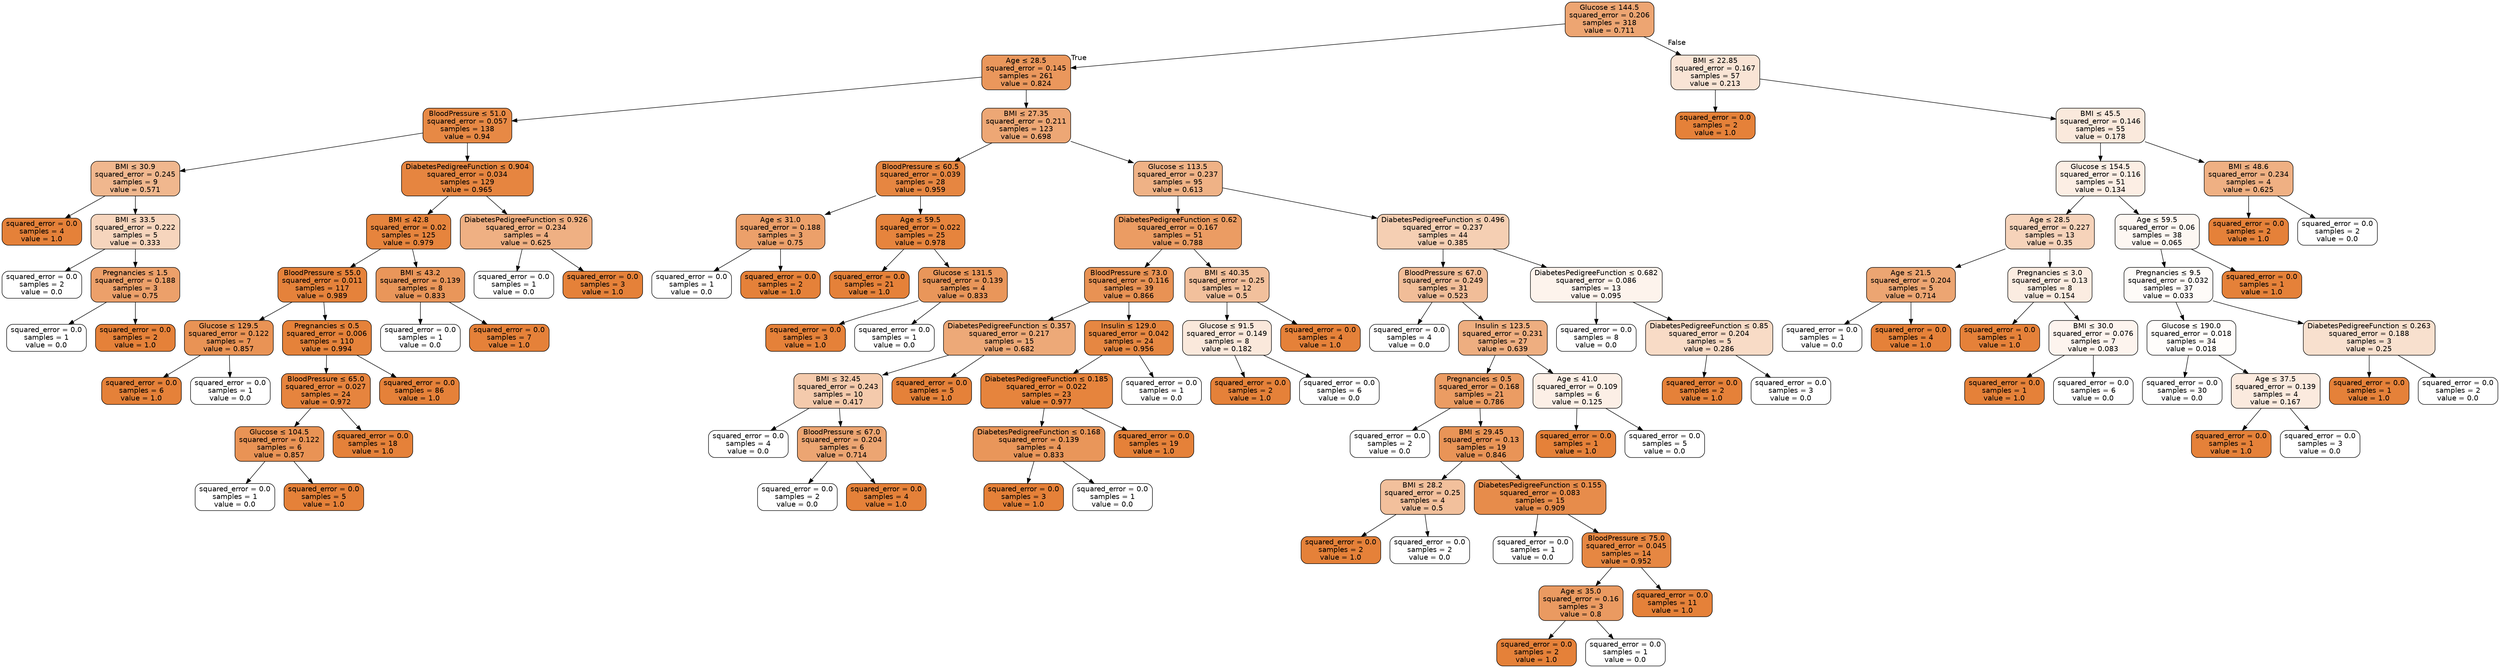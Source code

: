 digraph Tree {
node [shape=box, style="filled, rounded", color="black", fontname="helvetica"] ;
edge [fontname="helvetica"] ;
0 [label=<Glucose &le; 144.5<br/>squared_error = 0.206<br/>samples = 318<br/>value = 0.711>, fillcolor="#eda572"] ;
1 [label=<Age &le; 28.5<br/>squared_error = 0.145<br/>samples = 261<br/>value = 0.824>, fillcolor="#ea975c"] ;
0 -> 1 [labeldistance=2.5, labelangle=45, headlabel="True"] ;
2 [label=<BloodPressure &le; 51.0<br/>squared_error = 0.057<br/>samples = 138<br/>value = 0.94>, fillcolor="#e78945"] ;
1 -> 2 ;
3 [label=<BMI &le; 30.9<br/>squared_error = 0.245<br/>samples = 9<br/>value = 0.571>, fillcolor="#f0b78e"] ;
2 -> 3 ;
4 [label=<squared_error = 0.0<br/>samples = 4<br/>value = 1.0>, fillcolor="#e58139"] ;
3 -> 4 ;
5 [label=<BMI &le; 33.5<br/>squared_error = 0.222<br/>samples = 5<br/>value = 0.333>, fillcolor="#f6d5bd"] ;
3 -> 5 ;
6 [label=<squared_error = 0.0<br/>samples = 2<br/>value = 0.0>, fillcolor="#ffffff"] ;
5 -> 6 ;
7 [label=<Pregnancies &le; 1.5<br/>squared_error = 0.188<br/>samples = 3<br/>value = 0.75>, fillcolor="#eca06a"] ;
5 -> 7 ;
8 [label=<squared_error = 0.0<br/>samples = 1<br/>value = 0.0>, fillcolor="#ffffff"] ;
7 -> 8 ;
9 [label=<squared_error = 0.0<br/>samples = 2<br/>value = 1.0>, fillcolor="#e58139"] ;
7 -> 9 ;
10 [label=<DiabetesPedigreeFunction &le; 0.904<br/>squared_error = 0.034<br/>samples = 129<br/>value = 0.965>, fillcolor="#e68540"] ;
2 -> 10 ;
11 [label=<BMI &le; 42.8<br/>squared_error = 0.02<br/>samples = 125<br/>value = 0.979>, fillcolor="#e6843d"] ;
10 -> 11 ;
12 [label=<BloodPressure &le; 55.0<br/>squared_error = 0.011<br/>samples = 117<br/>value = 0.989>, fillcolor="#e5823b"] ;
11 -> 12 ;
13 [label=<Glucose &le; 129.5<br/>squared_error = 0.122<br/>samples = 7<br/>value = 0.857>, fillcolor="#e99355"] ;
12 -> 13 ;
14 [label=<squared_error = 0.0<br/>samples = 6<br/>value = 1.0>, fillcolor="#e58139"] ;
13 -> 14 ;
15 [label=<squared_error = 0.0<br/>samples = 1<br/>value = 0.0>, fillcolor="#ffffff"] ;
13 -> 15 ;
16 [label=<Pregnancies &le; 0.5<br/>squared_error = 0.006<br/>samples = 110<br/>value = 0.994>, fillcolor="#e5823a"] ;
12 -> 16 ;
17 [label=<BloodPressure &le; 65.0<br/>squared_error = 0.027<br/>samples = 24<br/>value = 0.972>, fillcolor="#e6843e"] ;
16 -> 17 ;
18 [label=<Glucose &le; 104.5<br/>squared_error = 0.122<br/>samples = 6<br/>value = 0.857>, fillcolor="#e99355"] ;
17 -> 18 ;
19 [label=<squared_error = 0.0<br/>samples = 1<br/>value = 0.0>, fillcolor="#ffffff"] ;
18 -> 19 ;
20 [label=<squared_error = 0.0<br/>samples = 5<br/>value = 1.0>, fillcolor="#e58139"] ;
18 -> 20 ;
21 [label=<squared_error = 0.0<br/>samples = 18<br/>value = 1.0>, fillcolor="#e58139"] ;
17 -> 21 ;
22 [label=<squared_error = 0.0<br/>samples = 86<br/>value = 1.0>, fillcolor="#e58139"] ;
16 -> 22 ;
23 [label=<BMI &le; 43.2<br/>squared_error = 0.139<br/>samples = 8<br/>value = 0.833>, fillcolor="#e9965a"] ;
11 -> 23 ;
24 [label=<squared_error = 0.0<br/>samples = 1<br/>value = 0.0>, fillcolor="#ffffff"] ;
23 -> 24 ;
25 [label=<squared_error = 0.0<br/>samples = 7<br/>value = 1.0>, fillcolor="#e58139"] ;
23 -> 25 ;
26 [label=<DiabetesPedigreeFunction &le; 0.926<br/>squared_error = 0.234<br/>samples = 4<br/>value = 0.625>, fillcolor="#efb083"] ;
10 -> 26 ;
27 [label=<squared_error = 0.0<br/>samples = 1<br/>value = 0.0>, fillcolor="#ffffff"] ;
26 -> 27 ;
28 [label=<squared_error = 0.0<br/>samples = 3<br/>value = 1.0>, fillcolor="#e58139"] ;
26 -> 28 ;
29 [label=<BMI &le; 27.35<br/>squared_error = 0.211<br/>samples = 123<br/>value = 0.698>, fillcolor="#eda775"] ;
1 -> 29 ;
30 [label=<BloodPressure &le; 60.5<br/>squared_error = 0.039<br/>samples = 28<br/>value = 0.959>, fillcolor="#e68641"] ;
29 -> 30 ;
31 [label=<Age &le; 31.0<br/>squared_error = 0.188<br/>samples = 3<br/>value = 0.75>, fillcolor="#eca06a"] ;
30 -> 31 ;
32 [label=<squared_error = 0.0<br/>samples = 1<br/>value = 0.0>, fillcolor="#ffffff"] ;
31 -> 32 ;
33 [label=<squared_error = 0.0<br/>samples = 2<br/>value = 1.0>, fillcolor="#e58139"] ;
31 -> 33 ;
34 [label=<Age &le; 59.5<br/>squared_error = 0.022<br/>samples = 25<br/>value = 0.978>, fillcolor="#e6843d"] ;
30 -> 34 ;
35 [label=<squared_error = 0.0<br/>samples = 21<br/>value = 1.0>, fillcolor="#e58139"] ;
34 -> 35 ;
36 [label=<Glucose &le; 131.5<br/>squared_error = 0.139<br/>samples = 4<br/>value = 0.833>, fillcolor="#e9965a"] ;
34 -> 36 ;
37 [label=<squared_error = 0.0<br/>samples = 3<br/>value = 1.0>, fillcolor="#e58139"] ;
36 -> 37 ;
38 [label=<squared_error = 0.0<br/>samples = 1<br/>value = 0.0>, fillcolor="#ffffff"] ;
36 -> 38 ;
39 [label=<Glucose &le; 113.5<br/>squared_error = 0.237<br/>samples = 95<br/>value = 0.613>, fillcolor="#efb286"] ;
29 -> 39 ;
40 [label=<DiabetesPedigreeFunction &le; 0.62<br/>squared_error = 0.167<br/>samples = 51<br/>value = 0.788>, fillcolor="#eb9c63"] ;
39 -> 40 ;
41 [label=<BloodPressure &le; 73.0<br/>squared_error = 0.116<br/>samples = 39<br/>value = 0.866>, fillcolor="#e89254"] ;
40 -> 41 ;
42 [label=<DiabetesPedigreeFunction &le; 0.357<br/>squared_error = 0.217<br/>samples = 15<br/>value = 0.682>, fillcolor="#eda978"] ;
41 -> 42 ;
43 [label=<BMI &le; 32.45<br/>squared_error = 0.243<br/>samples = 10<br/>value = 0.417>, fillcolor="#f4caac"] ;
42 -> 43 ;
44 [label=<squared_error = 0.0<br/>samples = 4<br/>value = 0.0>, fillcolor="#ffffff"] ;
43 -> 44 ;
45 [label=<BloodPressure &le; 67.0<br/>squared_error = 0.204<br/>samples = 6<br/>value = 0.714>, fillcolor="#eca572"] ;
43 -> 45 ;
46 [label=<squared_error = 0.0<br/>samples = 2<br/>value = 0.0>, fillcolor="#ffffff"] ;
45 -> 46 ;
47 [label=<squared_error = 0.0<br/>samples = 4<br/>value = 1.0>, fillcolor="#e58139"] ;
45 -> 47 ;
48 [label=<squared_error = 0.0<br/>samples = 5<br/>value = 1.0>, fillcolor="#e58139"] ;
42 -> 48 ;
49 [label=<Insulin &le; 129.0<br/>squared_error = 0.042<br/>samples = 24<br/>value = 0.956>, fillcolor="#e68742"] ;
41 -> 49 ;
50 [label=<DiabetesPedigreeFunction &le; 0.185<br/>squared_error = 0.022<br/>samples = 23<br/>value = 0.977>, fillcolor="#e6843d"] ;
49 -> 50 ;
51 [label=<DiabetesPedigreeFunction &le; 0.168<br/>squared_error = 0.139<br/>samples = 4<br/>value = 0.833>, fillcolor="#e9965a"] ;
50 -> 51 ;
52 [label=<squared_error = 0.0<br/>samples = 3<br/>value = 1.0>, fillcolor="#e58139"] ;
51 -> 52 ;
53 [label=<squared_error = 0.0<br/>samples = 1<br/>value = 0.0>, fillcolor="#ffffff"] ;
51 -> 53 ;
54 [label=<squared_error = 0.0<br/>samples = 19<br/>value = 1.0>, fillcolor="#e58139"] ;
50 -> 54 ;
55 [label=<squared_error = 0.0<br/>samples = 1<br/>value = 0.0>, fillcolor="#ffffff"] ;
49 -> 55 ;
56 [label=<BMI &le; 40.35<br/>squared_error = 0.25<br/>samples = 12<br/>value = 0.5>, fillcolor="#f2c09c"] ;
40 -> 56 ;
57 [label=<Glucose &le; 91.5<br/>squared_error = 0.149<br/>samples = 8<br/>value = 0.182>, fillcolor="#fae8db"] ;
56 -> 57 ;
58 [label=<squared_error = 0.0<br/>samples = 2<br/>value = 1.0>, fillcolor="#e58139"] ;
57 -> 58 ;
59 [label=<squared_error = 0.0<br/>samples = 6<br/>value = 0.0>, fillcolor="#ffffff"] ;
57 -> 59 ;
60 [label=<squared_error = 0.0<br/>samples = 4<br/>value = 1.0>, fillcolor="#e58139"] ;
56 -> 60 ;
61 [label=<DiabetesPedigreeFunction &le; 0.496<br/>squared_error = 0.237<br/>samples = 44<br/>value = 0.385>, fillcolor="#f5cfb3"] ;
39 -> 61 ;
62 [label=<BloodPressure &le; 67.0<br/>squared_error = 0.249<br/>samples = 31<br/>value = 0.523>, fillcolor="#f1bd98"] ;
61 -> 62 ;
63 [label=<squared_error = 0.0<br/>samples = 4<br/>value = 0.0>, fillcolor="#ffffff"] ;
62 -> 63 ;
64 [label=<Insulin &le; 123.5<br/>squared_error = 0.231<br/>samples = 27<br/>value = 0.639>, fillcolor="#eeae80"] ;
62 -> 64 ;
65 [label=<Pregnancies &le; 0.5<br/>squared_error = 0.168<br/>samples = 21<br/>value = 0.786>, fillcolor="#eb9c63"] ;
64 -> 65 ;
66 [label=<squared_error = 0.0<br/>samples = 2<br/>value = 0.0>, fillcolor="#ffffff"] ;
65 -> 66 ;
67 [label=<BMI &le; 29.45<br/>squared_error = 0.13<br/>samples = 19<br/>value = 0.846>, fillcolor="#e99457"] ;
65 -> 67 ;
68 [label=<BMI &le; 28.2<br/>squared_error = 0.25<br/>samples = 4<br/>value = 0.5>, fillcolor="#f2c09c"] ;
67 -> 68 ;
69 [label=<squared_error = 0.0<br/>samples = 2<br/>value = 1.0>, fillcolor="#e58139"] ;
68 -> 69 ;
70 [label=<squared_error = 0.0<br/>samples = 2<br/>value = 0.0>, fillcolor="#ffffff"] ;
68 -> 70 ;
71 [label=<DiabetesPedigreeFunction &le; 0.155<br/>squared_error = 0.083<br/>samples = 15<br/>value = 0.909>, fillcolor="#e78c4b"] ;
67 -> 71 ;
72 [label=<squared_error = 0.0<br/>samples = 1<br/>value = 0.0>, fillcolor="#ffffff"] ;
71 -> 72 ;
73 [label=<BloodPressure &le; 75.0<br/>squared_error = 0.045<br/>samples = 14<br/>value = 0.952>, fillcolor="#e68742"] ;
71 -> 73 ;
74 [label=<Age &le; 35.0<br/>squared_error = 0.16<br/>samples = 3<br/>value = 0.8>, fillcolor="#ea9a61"] ;
73 -> 74 ;
75 [label=<squared_error = 0.0<br/>samples = 2<br/>value = 1.0>, fillcolor="#e58139"] ;
74 -> 75 ;
76 [label=<squared_error = 0.0<br/>samples = 1<br/>value = 0.0>, fillcolor="#ffffff"] ;
74 -> 76 ;
77 [label=<squared_error = 0.0<br/>samples = 11<br/>value = 1.0>, fillcolor="#e58139"] ;
73 -> 77 ;
78 [label=<Age &le; 41.0<br/>squared_error = 0.109<br/>samples = 6<br/>value = 0.125>, fillcolor="#fcefe6"] ;
64 -> 78 ;
79 [label=<squared_error = 0.0<br/>samples = 1<br/>value = 1.0>, fillcolor="#e58139"] ;
78 -> 79 ;
80 [label=<squared_error = 0.0<br/>samples = 5<br/>value = 0.0>, fillcolor="#ffffff"] ;
78 -> 80 ;
81 [label=<DiabetesPedigreeFunction &le; 0.682<br/>squared_error = 0.086<br/>samples = 13<br/>value = 0.095>, fillcolor="#fdf3ec"] ;
61 -> 81 ;
82 [label=<squared_error = 0.0<br/>samples = 8<br/>value = 0.0>, fillcolor="#ffffff"] ;
81 -> 82 ;
83 [label=<DiabetesPedigreeFunction &le; 0.85<br/>squared_error = 0.204<br/>samples = 5<br/>value = 0.286>, fillcolor="#f8dbc6"] ;
81 -> 83 ;
84 [label=<squared_error = 0.0<br/>samples = 2<br/>value = 1.0>, fillcolor="#e58139"] ;
83 -> 84 ;
85 [label=<squared_error = 0.0<br/>samples = 3<br/>value = 0.0>, fillcolor="#ffffff"] ;
83 -> 85 ;
86 [label=<BMI &le; 22.85<br/>squared_error = 0.167<br/>samples = 57<br/>value = 0.213>, fillcolor="#f9e4d5"] ;
0 -> 86 [labeldistance=2.5, labelangle=-45, headlabel="False"] ;
87 [label=<squared_error = 0.0<br/>samples = 2<br/>value = 1.0>, fillcolor="#e58139"] ;
86 -> 87 ;
88 [label=<BMI &le; 45.5<br/>squared_error = 0.146<br/>samples = 55<br/>value = 0.178>, fillcolor="#fae9dc"] ;
86 -> 88 ;
89 [label=<Glucose &le; 154.5<br/>squared_error = 0.116<br/>samples = 51<br/>value = 0.134>, fillcolor="#fceee4"] ;
88 -> 89 ;
90 [label=<Age &le; 28.5<br/>squared_error = 0.227<br/>samples = 13<br/>value = 0.35>, fillcolor="#f6d3ba"] ;
89 -> 90 ;
91 [label=<Age &le; 21.5<br/>squared_error = 0.204<br/>samples = 5<br/>value = 0.714>, fillcolor="#eca572"] ;
90 -> 91 ;
92 [label=<squared_error = 0.0<br/>samples = 1<br/>value = 0.0>, fillcolor="#ffffff"] ;
91 -> 92 ;
93 [label=<squared_error = 0.0<br/>samples = 4<br/>value = 1.0>, fillcolor="#e58139"] ;
91 -> 93 ;
94 [label=<Pregnancies &le; 3.0<br/>squared_error = 0.13<br/>samples = 8<br/>value = 0.154>, fillcolor="#fbece1"] ;
90 -> 94 ;
95 [label=<squared_error = 0.0<br/>samples = 1<br/>value = 1.0>, fillcolor="#e58139"] ;
94 -> 95 ;
96 [label=<BMI &le; 30.0<br/>squared_error = 0.076<br/>samples = 7<br/>value = 0.083>, fillcolor="#fdf4ee"] ;
94 -> 96 ;
97 [label=<squared_error = 0.0<br/>samples = 1<br/>value = 1.0>, fillcolor="#e58139"] ;
96 -> 97 ;
98 [label=<squared_error = 0.0<br/>samples = 6<br/>value = 0.0>, fillcolor="#ffffff"] ;
96 -> 98 ;
99 [label=<Age &le; 59.5<br/>squared_error = 0.06<br/>samples = 38<br/>value = 0.065>, fillcolor="#fdf7f2"] ;
89 -> 99 ;
100 [label=<Pregnancies &le; 9.5<br/>squared_error = 0.032<br/>samples = 37<br/>value = 0.033>, fillcolor="#fefbf8"] ;
99 -> 100 ;
101 [label=<Glucose &le; 190.0<br/>squared_error = 0.018<br/>samples = 34<br/>value = 0.018>, fillcolor="#fffdfb"] ;
100 -> 101 ;
102 [label=<squared_error = 0.0<br/>samples = 30<br/>value = 0.0>, fillcolor="#ffffff"] ;
101 -> 102 ;
103 [label=<Age &le; 37.5<br/>squared_error = 0.139<br/>samples = 4<br/>value = 0.167>, fillcolor="#fbeade"] ;
101 -> 103 ;
104 [label=<squared_error = 0.0<br/>samples = 1<br/>value = 1.0>, fillcolor="#e58139"] ;
103 -> 104 ;
105 [label=<squared_error = 0.0<br/>samples = 3<br/>value = 0.0>, fillcolor="#ffffff"] ;
103 -> 105 ;
106 [label=<DiabetesPedigreeFunction &le; 0.263<br/>squared_error = 0.188<br/>samples = 3<br/>value = 0.25>, fillcolor="#f8e0ce"] ;
100 -> 106 ;
107 [label=<squared_error = 0.0<br/>samples = 1<br/>value = 1.0>, fillcolor="#e58139"] ;
106 -> 107 ;
108 [label=<squared_error = 0.0<br/>samples = 2<br/>value = 0.0>, fillcolor="#ffffff"] ;
106 -> 108 ;
109 [label=<squared_error = 0.0<br/>samples = 1<br/>value = 1.0>, fillcolor="#e58139"] ;
99 -> 109 ;
110 [label=<BMI &le; 48.6<br/>squared_error = 0.234<br/>samples = 4<br/>value = 0.625>, fillcolor="#efb083"] ;
88 -> 110 ;
111 [label=<squared_error = 0.0<br/>samples = 2<br/>value = 1.0>, fillcolor="#e58139"] ;
110 -> 111 ;
112 [label=<squared_error = 0.0<br/>samples = 2<br/>value = 0.0>, fillcolor="#ffffff"] ;
110 -> 112 ;
}